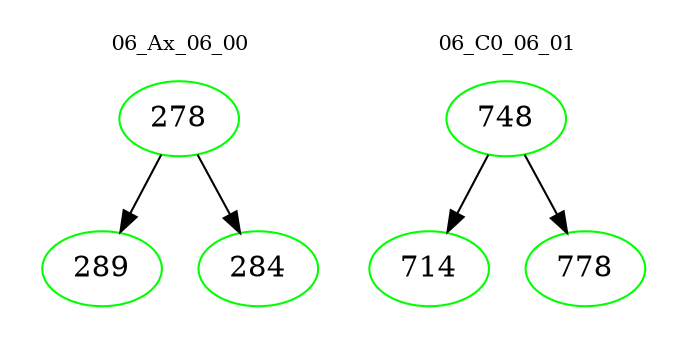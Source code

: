 digraph{
subgraph cluster_0 {
color = white
label = "06_Ax_06_00";
fontsize=10;
T0_278 [label="278", color="green"]
T0_278 -> T0_289 [color="black"]
T0_289 [label="289", color="green"]
T0_278 -> T0_284 [color="black"]
T0_284 [label="284", color="green"]
}
subgraph cluster_1 {
color = white
label = "06_C0_06_01";
fontsize=10;
T1_748 [label="748", color="green"]
T1_748 -> T1_714 [color="black"]
T1_714 [label="714", color="green"]
T1_748 -> T1_778 [color="black"]
T1_778 [label="778", color="green"]
}
}
